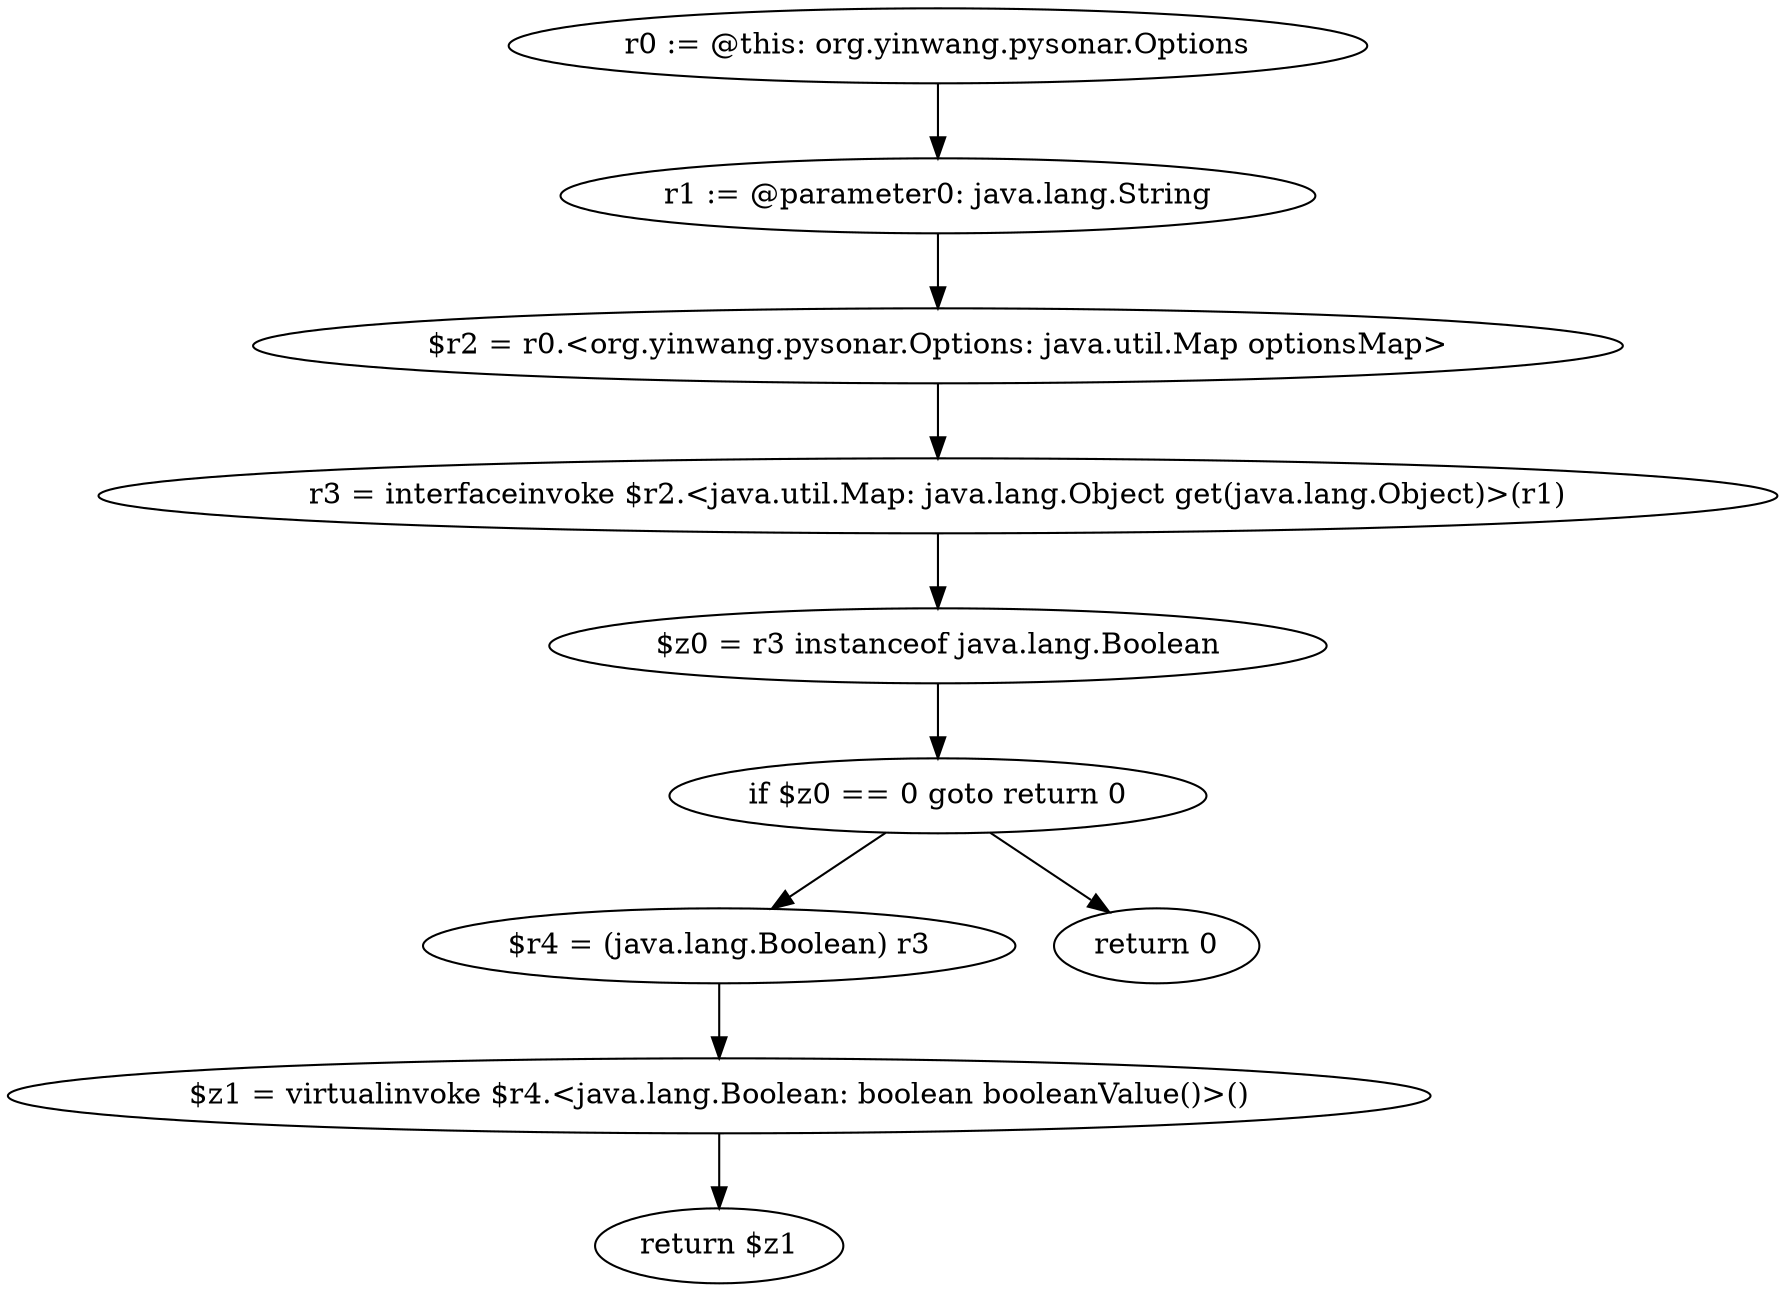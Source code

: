 digraph "unitGraph" {
    "r0 := @this: org.yinwang.pysonar.Options"
    "r1 := @parameter0: java.lang.String"
    "$r2 = r0.<org.yinwang.pysonar.Options: java.util.Map optionsMap>"
    "r3 = interfaceinvoke $r2.<java.util.Map: java.lang.Object get(java.lang.Object)>(r1)"
    "$z0 = r3 instanceof java.lang.Boolean"
    "if $z0 == 0 goto return 0"
    "$r4 = (java.lang.Boolean) r3"
    "$z1 = virtualinvoke $r4.<java.lang.Boolean: boolean booleanValue()>()"
    "return $z1"
    "return 0"
    "r0 := @this: org.yinwang.pysonar.Options"->"r1 := @parameter0: java.lang.String";
    "r1 := @parameter0: java.lang.String"->"$r2 = r0.<org.yinwang.pysonar.Options: java.util.Map optionsMap>";
    "$r2 = r0.<org.yinwang.pysonar.Options: java.util.Map optionsMap>"->"r3 = interfaceinvoke $r2.<java.util.Map: java.lang.Object get(java.lang.Object)>(r1)";
    "r3 = interfaceinvoke $r2.<java.util.Map: java.lang.Object get(java.lang.Object)>(r1)"->"$z0 = r3 instanceof java.lang.Boolean";
    "$z0 = r3 instanceof java.lang.Boolean"->"if $z0 == 0 goto return 0";
    "if $z0 == 0 goto return 0"->"$r4 = (java.lang.Boolean) r3";
    "if $z0 == 0 goto return 0"->"return 0";
    "$r4 = (java.lang.Boolean) r3"->"$z1 = virtualinvoke $r4.<java.lang.Boolean: boolean booleanValue()>()";
    "$z1 = virtualinvoke $r4.<java.lang.Boolean: boolean booleanValue()>()"->"return $z1";
}
